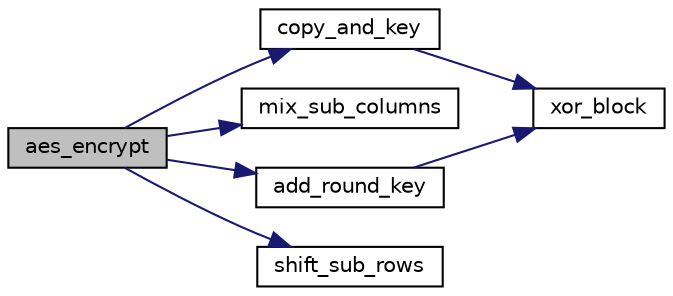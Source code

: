 digraph "aes_encrypt"
{
  edge [fontname="Helvetica",fontsize="10",labelfontname="Helvetica",labelfontsize="10"];
  node [fontname="Helvetica",fontsize="10",shape=record];
  rankdir="LR";
  Node40 [label="aes_encrypt",height=0.2,width=0.4,color="black", fillcolor="grey75", style="filled", fontcolor="black"];
  Node40 -> Node41 [color="midnightblue",fontsize="10",style="solid"];
  Node41 [label="copy_and_key",height=0.2,width=0.4,color="black", fillcolor="white", style="filled",URL="$aes_8c.html#a8166c0ad4d3789a4d2f4e83a3e5e4d97"];
  Node41 -> Node42 [color="midnightblue",fontsize="10",style="solid"];
  Node42 [label="xor_block",height=0.2,width=0.4,color="black", fillcolor="white", style="filled",URL="$aes_8c.html#aafcd677b2384ebb1d46cf3dec70d3707"];
  Node40 -> Node43 [color="midnightblue",fontsize="10",style="solid"];
  Node43 [label="mix_sub_columns",height=0.2,width=0.4,color="black", fillcolor="white", style="filled",URL="$aes_8c.html#afa9f83c53abecf3a81de7cb31ef04712"];
  Node40 -> Node44 [color="midnightblue",fontsize="10",style="solid"];
  Node44 [label="add_round_key",height=0.2,width=0.4,color="black", fillcolor="white", style="filled",URL="$aes_8c.html#ae1911494dc4fea7f043ff14aac0b9b6d"];
  Node44 -> Node42 [color="midnightblue",fontsize="10",style="solid"];
  Node40 -> Node45 [color="midnightblue",fontsize="10",style="solid"];
  Node45 [label="shift_sub_rows",height=0.2,width=0.4,color="black", fillcolor="white", style="filled",URL="$aes_8c.html#a7b4821df13a3c7109fe5a6d588f0f9d3"];
}
